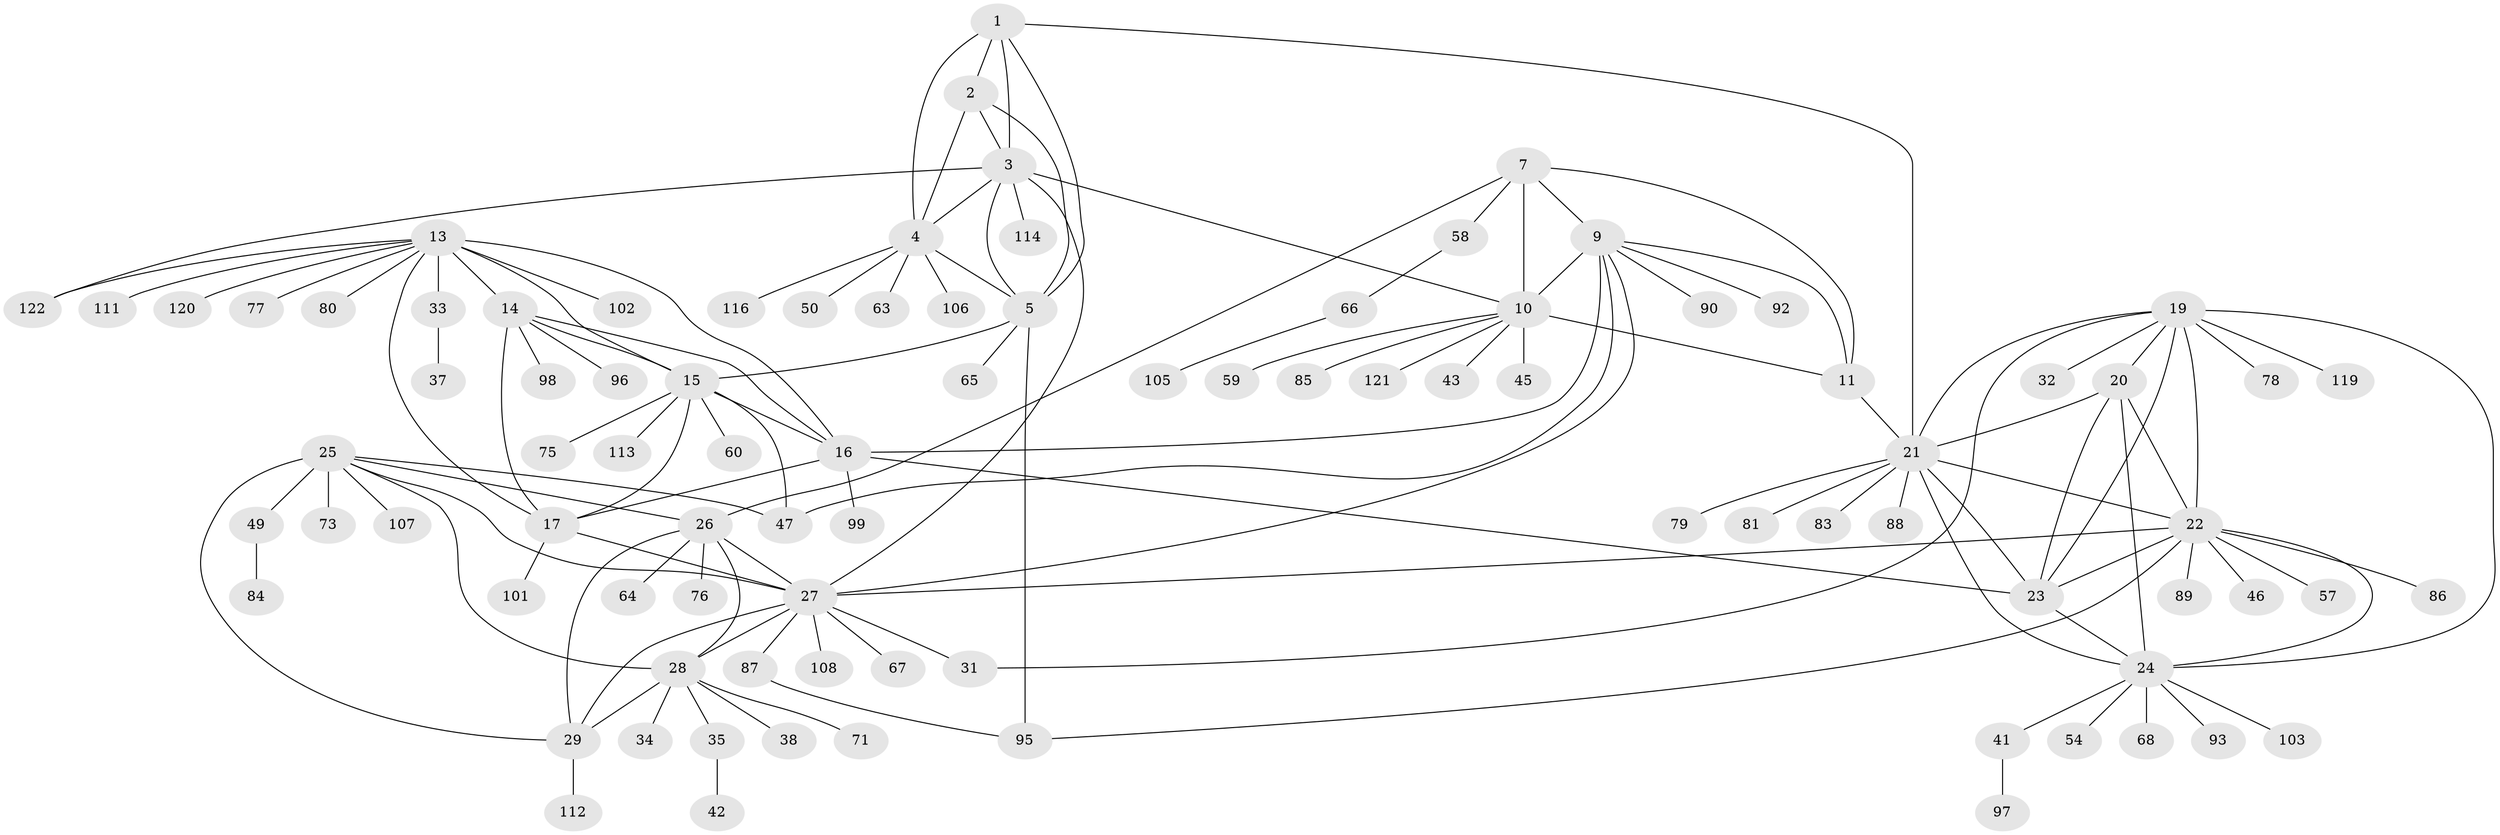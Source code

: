 // Generated by graph-tools (version 1.1) at 2025/24/03/03/25 07:24:17]
// undirected, 91 vertices, 134 edges
graph export_dot {
graph [start="1"]
  node [color=gray90,style=filled];
  1;
  2 [super="+36"];
  3 [super="+53"];
  4 [super="+6"];
  5 [super="+40"];
  7 [super="+8"];
  9 [super="+55"];
  10 [super="+12"];
  11 [super="+61"];
  13 [super="+18"];
  14 [super="+48"];
  15 [super="+69"];
  16 [super="+70"];
  17 [super="+51"];
  19 [super="+74"];
  20;
  21 [super="+52"];
  22 [super="+110"];
  23 [super="+104"];
  24 [super="+39"];
  25 [super="+62"];
  26 [super="+72"];
  27 [super="+123"];
  28 [super="+30"];
  29 [super="+82"];
  31;
  32;
  33 [super="+44"];
  34;
  35;
  37;
  38;
  41 [super="+94"];
  42;
  43;
  45 [super="+56"];
  46;
  47 [super="+115"];
  49;
  50;
  54;
  57;
  58;
  59;
  60;
  63;
  64;
  65;
  66 [super="+91"];
  67;
  68;
  71;
  73;
  75;
  76;
  77;
  78;
  79;
  80;
  81;
  83;
  84;
  85;
  86;
  87 [super="+118"];
  88 [super="+100"];
  89;
  90;
  92;
  93 [super="+109"];
  95;
  96;
  97;
  98;
  99;
  101;
  102;
  103;
  105;
  106;
  107;
  108;
  111;
  112;
  113 [super="+117"];
  114;
  116;
  119;
  120;
  121;
  122;
  1 -- 2;
  1 -- 3;
  1 -- 4 [weight=2];
  1 -- 5;
  1 -- 21;
  2 -- 3;
  2 -- 4 [weight=2];
  2 -- 5;
  3 -- 4 [weight=2];
  3 -- 5;
  3 -- 10;
  3 -- 27;
  3 -- 114;
  3 -- 122;
  4 -- 5 [weight=2];
  4 -- 50;
  4 -- 106;
  4 -- 116;
  4 -- 63;
  5 -- 15;
  5 -- 65;
  5 -- 95;
  7 -- 9 [weight=2];
  7 -- 10 [weight=4];
  7 -- 11 [weight=2];
  7 -- 26;
  7 -- 58;
  9 -- 10 [weight=2];
  9 -- 11;
  9 -- 16;
  9 -- 90;
  9 -- 27;
  9 -- 92;
  9 -- 47;
  10 -- 11 [weight=2];
  10 -- 43;
  10 -- 45;
  10 -- 85;
  10 -- 121;
  10 -- 59;
  11 -- 21;
  13 -- 14 [weight=2];
  13 -- 15 [weight=2];
  13 -- 16 [weight=2];
  13 -- 17 [weight=2];
  13 -- 33;
  13 -- 102;
  13 -- 77;
  13 -- 111;
  13 -- 80;
  13 -- 120;
  13 -- 122;
  14 -- 15;
  14 -- 16;
  14 -- 17;
  14 -- 96;
  14 -- 98;
  15 -- 16;
  15 -- 17;
  15 -- 47;
  15 -- 60;
  15 -- 75;
  15 -- 113;
  16 -- 17;
  16 -- 23;
  16 -- 99;
  17 -- 27;
  17 -- 101;
  19 -- 20;
  19 -- 21;
  19 -- 22;
  19 -- 23;
  19 -- 24;
  19 -- 31;
  19 -- 32;
  19 -- 78;
  19 -- 119;
  20 -- 21;
  20 -- 22;
  20 -- 23;
  20 -- 24;
  21 -- 22;
  21 -- 23;
  21 -- 24;
  21 -- 79;
  21 -- 83;
  21 -- 88;
  21 -- 81;
  22 -- 23;
  22 -- 24;
  22 -- 27;
  22 -- 46;
  22 -- 57;
  22 -- 86;
  22 -- 89;
  22 -- 95;
  23 -- 24;
  24 -- 41;
  24 -- 68;
  24 -- 93;
  24 -- 103;
  24 -- 54;
  25 -- 26;
  25 -- 27;
  25 -- 28 [weight=2];
  25 -- 29;
  25 -- 47;
  25 -- 49;
  25 -- 73;
  25 -- 107;
  26 -- 27;
  26 -- 28 [weight=2];
  26 -- 29;
  26 -- 64;
  26 -- 76;
  27 -- 28 [weight=2];
  27 -- 29;
  27 -- 31;
  27 -- 67;
  27 -- 87;
  27 -- 108;
  28 -- 29 [weight=2];
  28 -- 34;
  28 -- 35;
  28 -- 38;
  28 -- 71;
  29 -- 112;
  33 -- 37;
  35 -- 42;
  41 -- 97;
  49 -- 84;
  58 -- 66;
  66 -- 105;
  87 -- 95;
}
